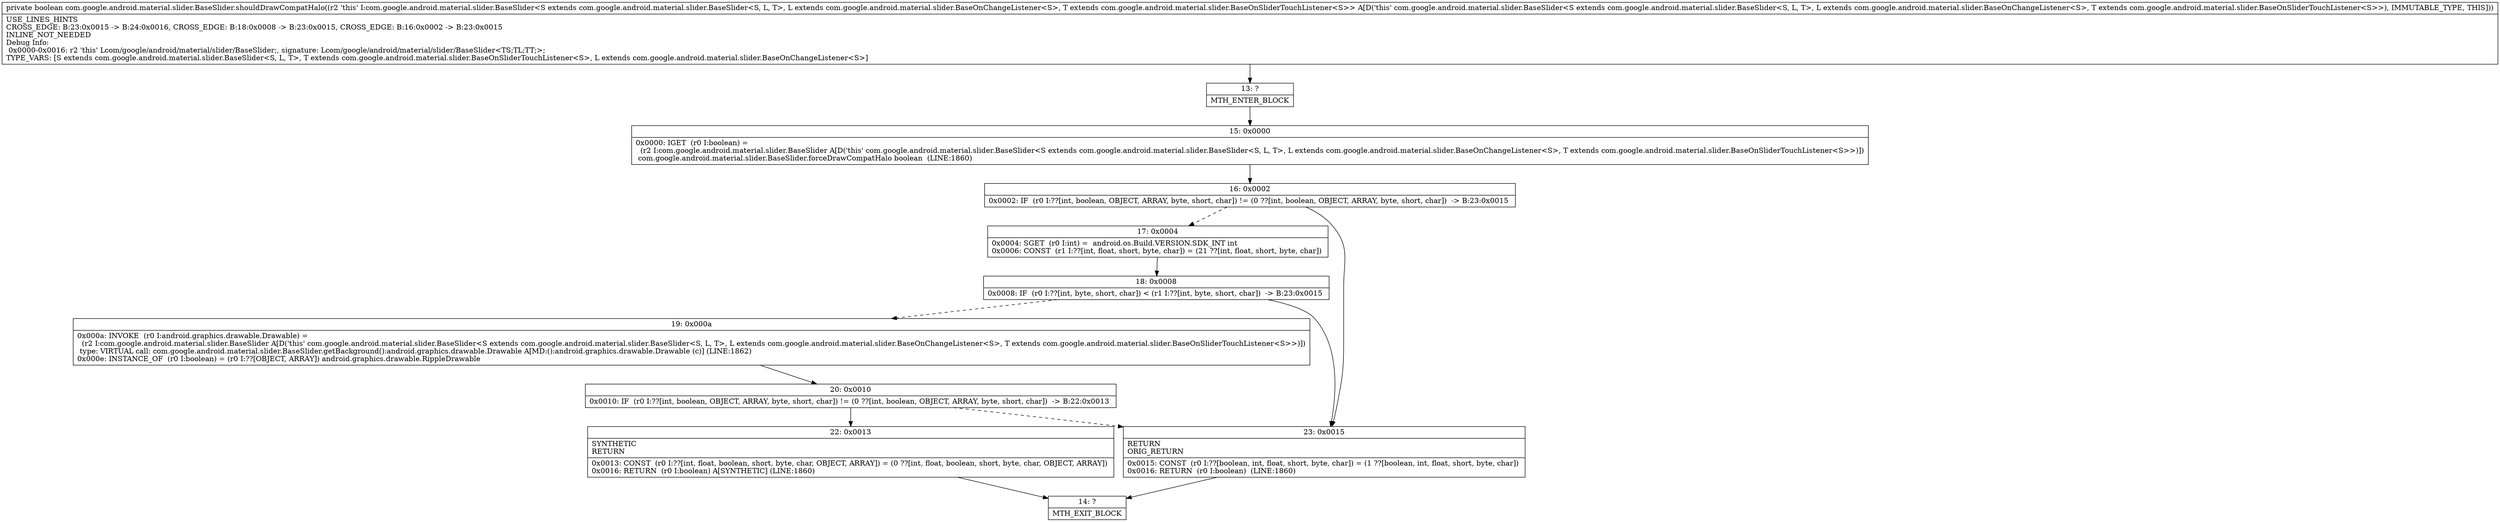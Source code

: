 digraph "CFG forcom.google.android.material.slider.BaseSlider.shouldDrawCompatHalo()Z" {
Node_13 [shape=record,label="{13\:\ ?|MTH_ENTER_BLOCK\l}"];
Node_15 [shape=record,label="{15\:\ 0x0000|0x0000: IGET  (r0 I:boolean) = \l  (r2 I:com.google.android.material.slider.BaseSlider A[D('this' com.google.android.material.slider.BaseSlider\<S extends com.google.android.material.slider.BaseSlider\<S, L, T\>, L extends com.google.android.material.slider.BaseOnChangeListener\<S\>, T extends com.google.android.material.slider.BaseOnSliderTouchListener\<S\>\>)])\l com.google.android.material.slider.BaseSlider.forceDrawCompatHalo boolean  (LINE:1860)\l}"];
Node_16 [shape=record,label="{16\:\ 0x0002|0x0002: IF  (r0 I:??[int, boolean, OBJECT, ARRAY, byte, short, char]) != (0 ??[int, boolean, OBJECT, ARRAY, byte, short, char])  \-\> B:23:0x0015 \l}"];
Node_17 [shape=record,label="{17\:\ 0x0004|0x0004: SGET  (r0 I:int) =  android.os.Build.VERSION.SDK_INT int \l0x0006: CONST  (r1 I:??[int, float, short, byte, char]) = (21 ??[int, float, short, byte, char]) \l}"];
Node_18 [shape=record,label="{18\:\ 0x0008|0x0008: IF  (r0 I:??[int, byte, short, char]) \< (r1 I:??[int, byte, short, char])  \-\> B:23:0x0015 \l}"];
Node_19 [shape=record,label="{19\:\ 0x000a|0x000a: INVOKE  (r0 I:android.graphics.drawable.Drawable) = \l  (r2 I:com.google.android.material.slider.BaseSlider A[D('this' com.google.android.material.slider.BaseSlider\<S extends com.google.android.material.slider.BaseSlider\<S, L, T\>, L extends com.google.android.material.slider.BaseOnChangeListener\<S\>, T extends com.google.android.material.slider.BaseOnSliderTouchListener\<S\>\>)])\l type: VIRTUAL call: com.google.android.material.slider.BaseSlider.getBackground():android.graphics.drawable.Drawable A[MD:():android.graphics.drawable.Drawable (c)] (LINE:1862)\l0x000e: INSTANCE_OF  (r0 I:boolean) = (r0 I:??[OBJECT, ARRAY]) android.graphics.drawable.RippleDrawable \l}"];
Node_20 [shape=record,label="{20\:\ 0x0010|0x0010: IF  (r0 I:??[int, boolean, OBJECT, ARRAY, byte, short, char]) != (0 ??[int, boolean, OBJECT, ARRAY, byte, short, char])  \-\> B:22:0x0013 \l}"];
Node_22 [shape=record,label="{22\:\ 0x0013|SYNTHETIC\lRETURN\l|0x0013: CONST  (r0 I:??[int, float, boolean, short, byte, char, OBJECT, ARRAY]) = (0 ??[int, float, boolean, short, byte, char, OBJECT, ARRAY]) \l0x0016: RETURN  (r0 I:boolean) A[SYNTHETIC] (LINE:1860)\l}"];
Node_14 [shape=record,label="{14\:\ ?|MTH_EXIT_BLOCK\l}"];
Node_23 [shape=record,label="{23\:\ 0x0015|RETURN\lORIG_RETURN\l|0x0015: CONST  (r0 I:??[boolean, int, float, short, byte, char]) = (1 ??[boolean, int, float, short, byte, char]) \l0x0016: RETURN  (r0 I:boolean)  (LINE:1860)\l}"];
MethodNode[shape=record,label="{private boolean com.google.android.material.slider.BaseSlider.shouldDrawCompatHalo((r2 'this' I:com.google.android.material.slider.BaseSlider\<S extends com.google.android.material.slider.BaseSlider\<S, L, T\>, L extends com.google.android.material.slider.BaseOnChangeListener\<S\>, T extends com.google.android.material.slider.BaseOnSliderTouchListener\<S\>\> A[D('this' com.google.android.material.slider.BaseSlider\<S extends com.google.android.material.slider.BaseSlider\<S, L, T\>, L extends com.google.android.material.slider.BaseOnChangeListener\<S\>, T extends com.google.android.material.slider.BaseOnSliderTouchListener\<S\>\>), IMMUTABLE_TYPE, THIS]))  | USE_LINES_HINTS\lCROSS_EDGE: B:23:0x0015 \-\> B:24:0x0016, CROSS_EDGE: B:18:0x0008 \-\> B:23:0x0015, CROSS_EDGE: B:16:0x0002 \-\> B:23:0x0015\lINLINE_NOT_NEEDED\lDebug Info:\l  0x0000\-0x0016: r2 'this' Lcom\/google\/android\/material\/slider\/BaseSlider;, signature: Lcom\/google\/android\/material\/slider\/BaseSlider\<TS;TL;TT;\>;\lTYPE_VARS: [S extends com.google.android.material.slider.BaseSlider\<S, L, T\>, T extends com.google.android.material.slider.BaseOnSliderTouchListener\<S\>, L extends com.google.android.material.slider.BaseOnChangeListener\<S\>]\l}"];
MethodNode -> Node_13;Node_13 -> Node_15;
Node_15 -> Node_16;
Node_16 -> Node_17[style=dashed];
Node_16 -> Node_23;
Node_17 -> Node_18;
Node_18 -> Node_19[style=dashed];
Node_18 -> Node_23;
Node_19 -> Node_20;
Node_20 -> Node_22;
Node_20 -> Node_23[style=dashed];
Node_22 -> Node_14;
Node_23 -> Node_14;
}

